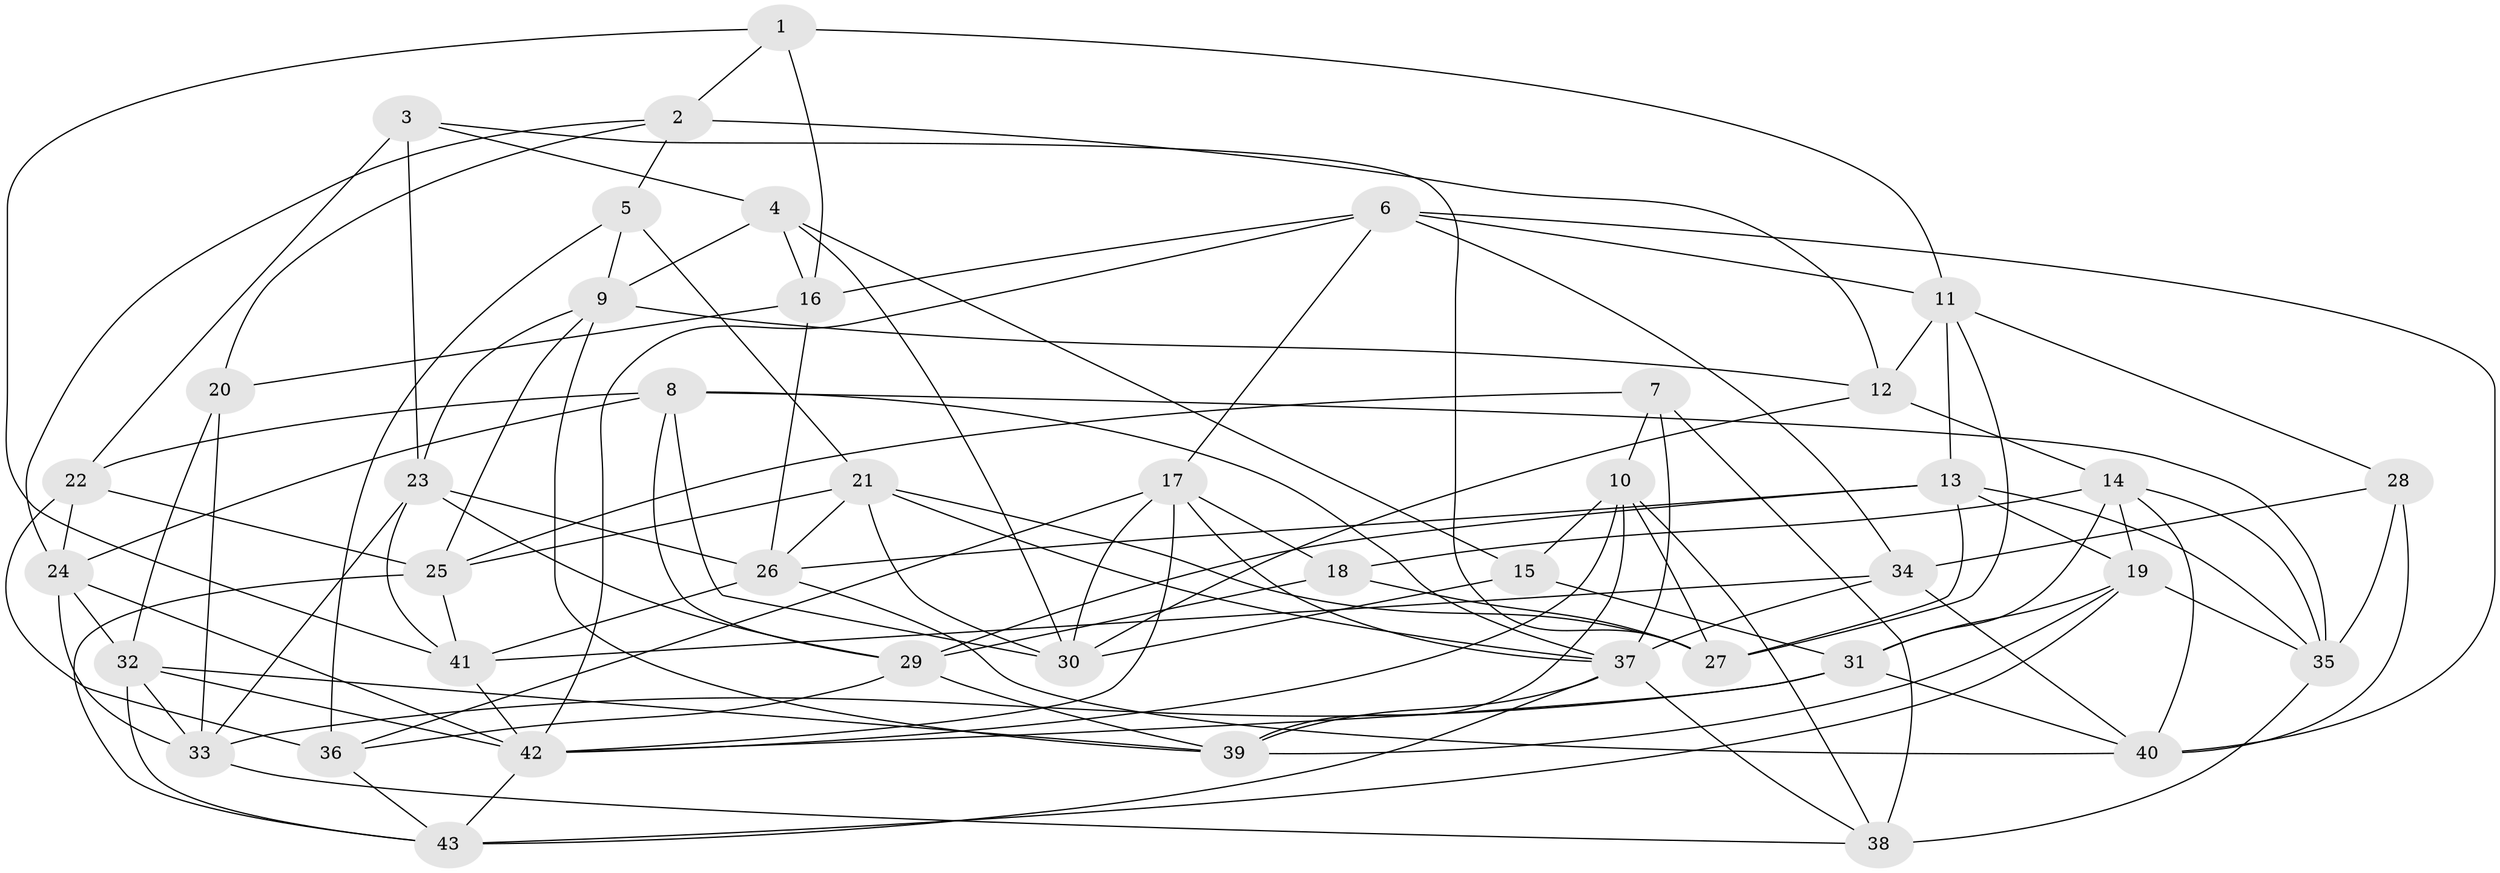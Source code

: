 // original degree distribution, {4: 1.0}
// Generated by graph-tools (version 1.1) at 2025/50/03/09/25 03:50:51]
// undirected, 43 vertices, 119 edges
graph export_dot {
graph [start="1"]
  node [color=gray90,style=filled];
  1;
  2;
  3;
  4;
  5;
  6;
  7;
  8;
  9;
  10;
  11;
  12;
  13;
  14;
  15;
  16;
  17;
  18;
  19;
  20;
  21;
  22;
  23;
  24;
  25;
  26;
  27;
  28;
  29;
  30;
  31;
  32;
  33;
  34;
  35;
  36;
  37;
  38;
  39;
  40;
  41;
  42;
  43;
  1 -- 2 [weight=1.0];
  1 -- 11 [weight=1.0];
  1 -- 16 [weight=1.0];
  1 -- 41 [weight=1.0];
  2 -- 5 [weight=1.0];
  2 -- 12 [weight=2.0];
  2 -- 20 [weight=1.0];
  2 -- 24 [weight=1.0];
  3 -- 4 [weight=1.0];
  3 -- 22 [weight=1.0];
  3 -- 23 [weight=1.0];
  3 -- 27 [weight=1.0];
  4 -- 9 [weight=1.0];
  4 -- 15 [weight=1.0];
  4 -- 16 [weight=2.0];
  4 -- 30 [weight=1.0];
  5 -- 9 [weight=1.0];
  5 -- 21 [weight=1.0];
  5 -- 36 [weight=1.0];
  6 -- 11 [weight=1.0];
  6 -- 16 [weight=1.0];
  6 -- 17 [weight=1.0];
  6 -- 34 [weight=1.0];
  6 -- 40 [weight=1.0];
  6 -- 42 [weight=1.0];
  7 -- 10 [weight=1.0];
  7 -- 25 [weight=1.0];
  7 -- 37 [weight=1.0];
  7 -- 38 [weight=1.0];
  8 -- 22 [weight=1.0];
  8 -- 24 [weight=1.0];
  8 -- 29 [weight=1.0];
  8 -- 30 [weight=1.0];
  8 -- 35 [weight=1.0];
  8 -- 37 [weight=1.0];
  9 -- 12 [weight=1.0];
  9 -- 23 [weight=1.0];
  9 -- 25 [weight=1.0];
  9 -- 39 [weight=1.0];
  10 -- 15 [weight=1.0];
  10 -- 27 [weight=1.0];
  10 -- 38 [weight=1.0];
  10 -- 39 [weight=1.0];
  10 -- 42 [weight=1.0];
  11 -- 12 [weight=1.0];
  11 -- 13 [weight=1.0];
  11 -- 27 [weight=1.0];
  11 -- 28 [weight=1.0];
  12 -- 14 [weight=1.0];
  12 -- 30 [weight=1.0];
  13 -- 19 [weight=1.0];
  13 -- 26 [weight=1.0];
  13 -- 27 [weight=1.0];
  13 -- 29 [weight=1.0];
  13 -- 35 [weight=1.0];
  14 -- 18 [weight=1.0];
  14 -- 19 [weight=1.0];
  14 -- 31 [weight=1.0];
  14 -- 35 [weight=1.0];
  14 -- 40 [weight=1.0];
  15 -- 30 [weight=1.0];
  15 -- 31 [weight=1.0];
  16 -- 20 [weight=1.0];
  16 -- 26 [weight=1.0];
  17 -- 18 [weight=1.0];
  17 -- 30 [weight=1.0];
  17 -- 36 [weight=1.0];
  17 -- 37 [weight=1.0];
  17 -- 42 [weight=1.0];
  18 -- 27 [weight=1.0];
  18 -- 29 [weight=1.0];
  19 -- 31 [weight=1.0];
  19 -- 35 [weight=1.0];
  19 -- 39 [weight=1.0];
  19 -- 43 [weight=1.0];
  20 -- 32 [weight=1.0];
  20 -- 33 [weight=1.0];
  21 -- 25 [weight=1.0];
  21 -- 26 [weight=1.0];
  21 -- 27 [weight=1.0];
  21 -- 30 [weight=1.0];
  21 -- 37 [weight=1.0];
  22 -- 24 [weight=1.0];
  22 -- 25 [weight=1.0];
  22 -- 36 [weight=2.0];
  23 -- 26 [weight=1.0];
  23 -- 29 [weight=1.0];
  23 -- 33 [weight=1.0];
  23 -- 41 [weight=1.0];
  24 -- 32 [weight=1.0];
  24 -- 33 [weight=1.0];
  24 -- 42 [weight=1.0];
  25 -- 41 [weight=1.0];
  25 -- 43 [weight=1.0];
  26 -- 40 [weight=1.0];
  26 -- 41 [weight=1.0];
  28 -- 34 [weight=2.0];
  28 -- 35 [weight=2.0];
  28 -- 40 [weight=1.0];
  29 -- 36 [weight=1.0];
  29 -- 39 [weight=1.0];
  31 -- 33 [weight=1.0];
  31 -- 40 [weight=1.0];
  31 -- 42 [weight=1.0];
  32 -- 33 [weight=1.0];
  32 -- 39 [weight=1.0];
  32 -- 42 [weight=1.0];
  32 -- 43 [weight=1.0];
  33 -- 38 [weight=1.0];
  34 -- 37 [weight=1.0];
  34 -- 40 [weight=1.0];
  34 -- 41 [weight=1.0];
  35 -- 38 [weight=2.0];
  36 -- 43 [weight=1.0];
  37 -- 38 [weight=1.0];
  37 -- 39 [weight=1.0];
  37 -- 43 [weight=1.0];
  41 -- 42 [weight=1.0];
  42 -- 43 [weight=1.0];
}
